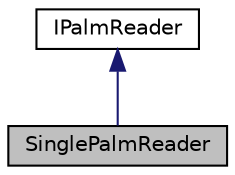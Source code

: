 digraph "SinglePalmReader"
{
  edge [fontname="Helvetica",fontsize="10",labelfontname="Helvetica",labelfontsize="10"];
  node [fontname="Helvetica",fontsize="10",shape=record];
  Node1 [label="SinglePalmReader",height=0.2,width=0.4,color="black", fillcolor="grey75", style="filled" fontcolor="black"];
  Node2 -> Node1 [dir="back",color="midnightblue",fontsize="10",style="solid",fontname="Helvetica"];
  Node2 [label="IPalmReader",height=0.2,width=0.4,color="black", fillcolor="white", style="filled",URL="$class_i_palm_reader.html",tooltip="The IPalmReader class is an interface for reading images. "];
}
